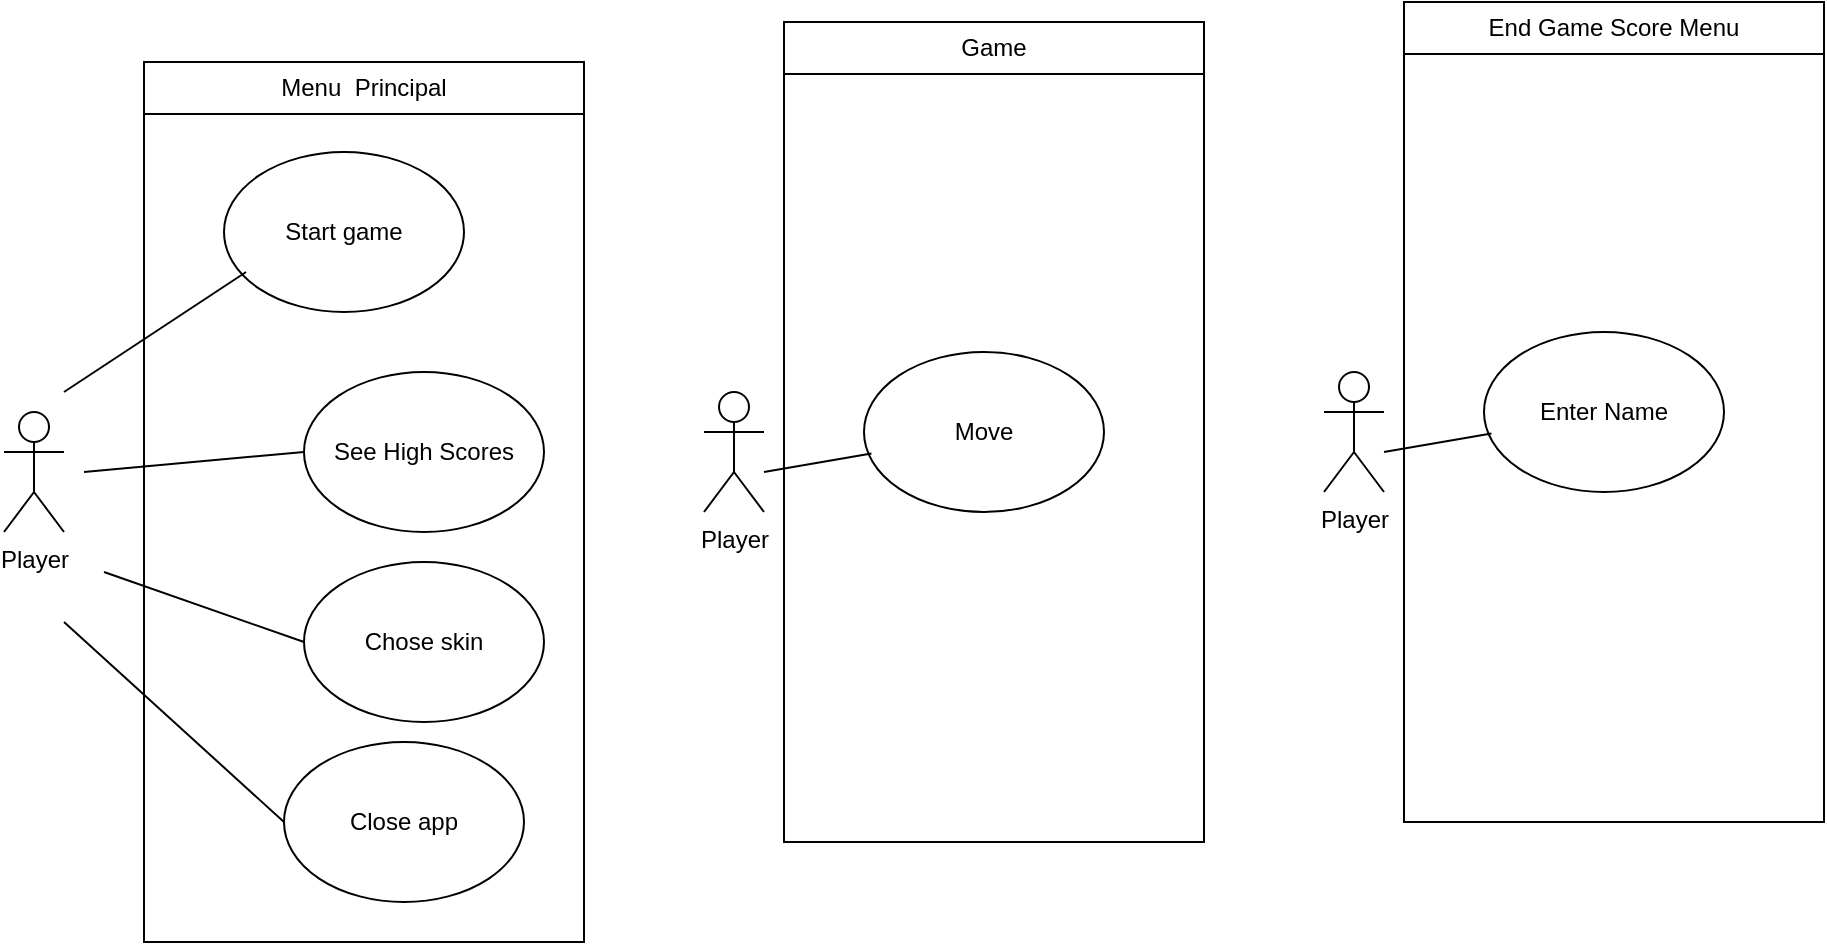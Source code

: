 <mxfile version="22.1.21" type="device">
  <diagram name="Page-1" id="FNWJA3FXg9T3dvWxwSLa">
    <mxGraphModel dx="2927" dy="2285" grid="1" gridSize="10" guides="1" tooltips="1" connect="1" arrows="1" fold="1" page="1" pageScale="1" pageWidth="827" pageHeight="1169" math="0" shadow="0">
      <root>
        <mxCell id="0" />
        <mxCell id="1" parent="0" />
        <mxCell id="GCU44mk9tj61GU9hJ0S8-1" value="Player" style="shape=umlActor;verticalLabelPosition=bottom;verticalAlign=top;html=1;outlineConnect=0;" parent="1" vertex="1">
          <mxGeometry x="-130" y="95" width="30" height="60" as="geometry" />
        </mxCell>
        <mxCell id="GCU44mk9tj61GU9hJ0S8-2" value="Start game" style="ellipse;whiteSpace=wrap;html=1;" parent="1" vertex="1">
          <mxGeometry x="-20" y="-35" width="120" height="80" as="geometry" />
        </mxCell>
        <mxCell id="GCU44mk9tj61GU9hJ0S8-3" value="Close app" style="ellipse;whiteSpace=wrap;html=1;" parent="1" vertex="1">
          <mxGeometry x="10" y="260" width="120" height="80" as="geometry" />
        </mxCell>
        <mxCell id="GCU44mk9tj61GU9hJ0S8-11" value="Menu&amp;nbsp; Principal" style="swimlane;fontStyle=0;childLayout=stackLayout;horizontal=1;startSize=26;fillColor=none;horizontalStack=0;resizeParent=1;resizeParentMax=0;resizeLast=0;collapsible=1;marginBottom=0;whiteSpace=wrap;html=1;" parent="1" vertex="1">
          <mxGeometry x="-60" y="-80" width="220" height="440" as="geometry" />
        </mxCell>
        <mxCell id="GCU44mk9tj61GU9hJ0S8-20" value="" style="endArrow=none;html=1;rounded=0;entryX=0.092;entryY=0.75;entryDx=0;entryDy=0;entryPerimeter=0;" parent="1" target="GCU44mk9tj61GU9hJ0S8-2" edge="1">
          <mxGeometry width="50" height="50" relative="1" as="geometry">
            <mxPoint x="-100" y="85" as="sourcePoint" />
            <mxPoint x="-50" y="35" as="targetPoint" />
          </mxGeometry>
        </mxCell>
        <mxCell id="GCU44mk9tj61GU9hJ0S8-22" value="" style="endArrow=none;html=1;rounded=0;entryX=0;entryY=0.5;entryDx=0;entryDy=0;" parent="1" target="GCU44mk9tj61GU9hJ0S8-3" edge="1">
          <mxGeometry width="50" height="50" relative="1" as="geometry">
            <mxPoint x="-100" y="200" as="sourcePoint" />
            <mxPoint x="90" y="325" as="targetPoint" />
          </mxGeometry>
        </mxCell>
        <mxCell id="U-l7j9EbARmztgih2SF4-1" value="See High Scores" style="ellipse;whiteSpace=wrap;html=1;" parent="1" vertex="1">
          <mxGeometry x="20" y="75" width="120" height="80" as="geometry" />
        </mxCell>
        <mxCell id="U-l7j9EbARmztgih2SF4-2" value="" style="endArrow=none;html=1;rounded=0;" parent="1" edge="1">
          <mxGeometry width="50" height="50" relative="1" as="geometry">
            <mxPoint x="-90" y="125" as="sourcePoint" />
            <mxPoint x="20" y="115" as="targetPoint" />
          </mxGeometry>
        </mxCell>
        <mxCell id="U-l7j9EbARmztgih2SF4-3" value="Player" style="shape=umlActor;verticalLabelPosition=bottom;verticalAlign=top;html=1;outlineConnect=0;" parent="1" vertex="1">
          <mxGeometry x="220" y="85" width="30" height="60" as="geometry" />
        </mxCell>
        <mxCell id="U-l7j9EbARmztgih2SF4-4" value="Game" style="swimlane;fontStyle=0;childLayout=stackLayout;horizontal=1;startSize=26;fillColor=none;horizontalStack=0;resizeParent=1;resizeParentMax=0;resizeLast=0;collapsible=1;marginBottom=0;whiteSpace=wrap;html=1;" parent="1" vertex="1">
          <mxGeometry x="260" y="-100" width="210" height="410" as="geometry" />
        </mxCell>
        <mxCell id="U-l7j9EbARmztgih2SF4-5" value="Move" style="ellipse;whiteSpace=wrap;html=1;" parent="1" vertex="1">
          <mxGeometry x="300" y="65" width="120" height="80" as="geometry" />
        </mxCell>
        <mxCell id="U-l7j9EbARmztgih2SF4-6" value="" style="endArrow=none;html=1;rounded=0;entryX=0.031;entryY=0.634;entryDx=0;entryDy=0;entryPerimeter=0;" parent="1" target="U-l7j9EbARmztgih2SF4-5" edge="1">
          <mxGeometry width="50" height="50" relative="1" as="geometry">
            <mxPoint x="250" y="125" as="sourcePoint" />
            <mxPoint x="341" y="65" as="targetPoint" />
          </mxGeometry>
        </mxCell>
        <mxCell id="U-l7j9EbARmztgih2SF4-7" value="Player" style="shape=umlActor;verticalLabelPosition=bottom;verticalAlign=top;html=1;outlineConnect=0;" parent="1" vertex="1">
          <mxGeometry x="530" y="75" width="30" height="60" as="geometry" />
        </mxCell>
        <mxCell id="U-l7j9EbARmztgih2SF4-8" value="End Game Score Menu" style="swimlane;fontStyle=0;childLayout=stackLayout;horizontal=1;startSize=26;fillColor=none;horizontalStack=0;resizeParent=1;resizeParentMax=0;resizeLast=0;collapsible=1;marginBottom=0;whiteSpace=wrap;html=1;" parent="1" vertex="1">
          <mxGeometry x="570" y="-110" width="210" height="410" as="geometry" />
        </mxCell>
        <mxCell id="U-l7j9EbARmztgih2SF4-9" value="Enter Name" style="ellipse;whiteSpace=wrap;html=1;" parent="1" vertex="1">
          <mxGeometry x="610" y="55" width="120" height="80" as="geometry" />
        </mxCell>
        <mxCell id="U-l7j9EbARmztgih2SF4-10" value="" style="endArrow=none;html=1;rounded=0;entryX=0.031;entryY=0.634;entryDx=0;entryDy=0;entryPerimeter=0;" parent="1" target="U-l7j9EbARmztgih2SF4-9" edge="1">
          <mxGeometry width="50" height="50" relative="1" as="geometry">
            <mxPoint x="560" y="115" as="sourcePoint" />
            <mxPoint x="651" y="55" as="targetPoint" />
          </mxGeometry>
        </mxCell>
        <mxCell id="U-l7j9EbARmztgih2SF4-11" value="Chose skin" style="ellipse;whiteSpace=wrap;html=1;" parent="1" vertex="1">
          <mxGeometry x="20" y="170" width="120" height="80" as="geometry" />
        </mxCell>
        <mxCell id="U-l7j9EbARmztgih2SF4-12" value="" style="endArrow=none;html=1;rounded=0;entryX=0;entryY=0.5;entryDx=0;entryDy=0;" parent="1" target="U-l7j9EbARmztgih2SF4-11" edge="1">
          <mxGeometry width="50" height="50" relative="1" as="geometry">
            <mxPoint x="-80" y="175" as="sourcePoint" />
            <mxPoint x="100" y="235" as="targetPoint" />
          </mxGeometry>
        </mxCell>
      </root>
    </mxGraphModel>
  </diagram>
</mxfile>
